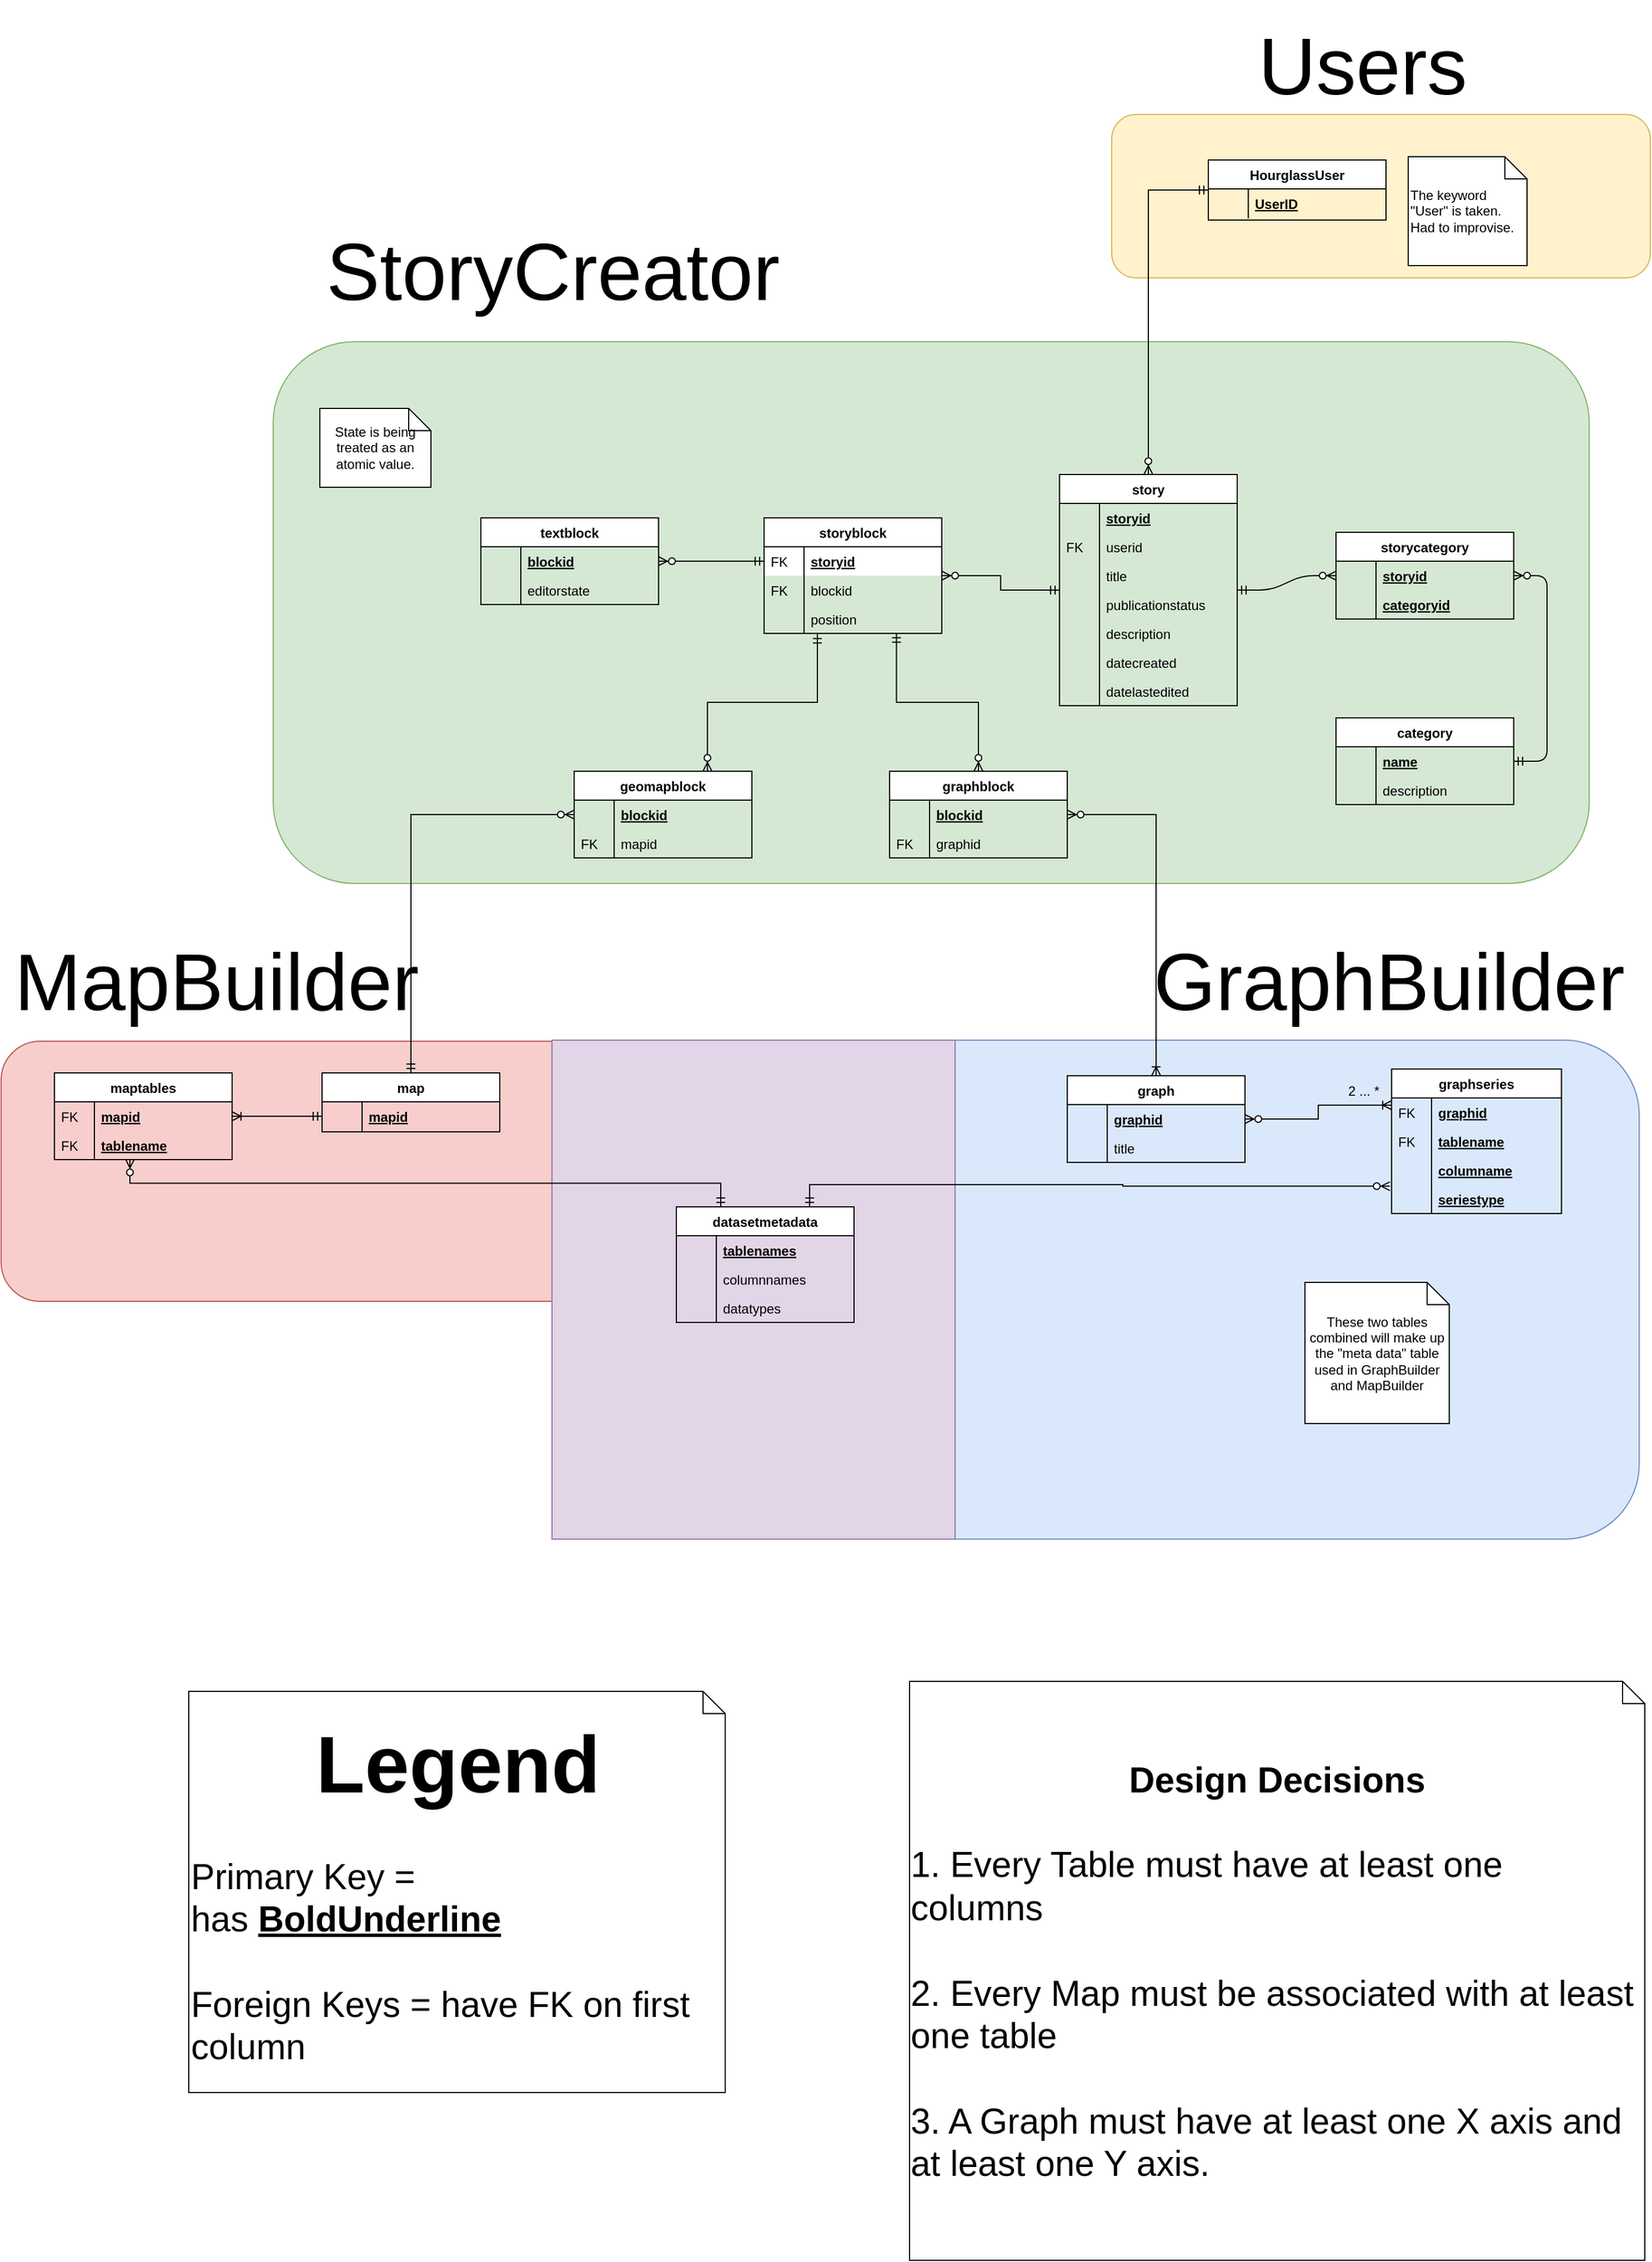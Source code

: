 <mxfile version="12.7.1" type="device"><diagram id="C5RBs43oDa-KdzZeNtuy" name="Page-1"><mxGraphModel dx="1426" dy="865" grid="0" gridSize="10" guides="1" tooltips="1" connect="1" arrows="1" fold="1" page="0" pageScale="1" pageWidth="827" pageHeight="1169" math="0" shadow="0"><root><mxCell id="WIyWlLk6GJQsqaUBKTNV-0"/><mxCell id="WIyWlLk6GJQsqaUBKTNV-1" parent="WIyWlLk6GJQsqaUBKTNV-0"/><mxCell id="6-npr-V6LIqup3_mcJoi-22" value="" style="rounded=1;whiteSpace=wrap;html=1;strokeColor=#6c8ebf;strokeWidth=1;fillColor=#dae8fc;" parent="WIyWlLk6GJQsqaUBKTNV-1" vertex="1"><mxGeometry x="193" y="627" width="979" height="449" as="geometry"/></mxCell><mxCell id="6-npr-V6LIqup3_mcJoi-73" value="" style="rounded=1;whiteSpace=wrap;html=1;strokeColor=#b85450;strokeWidth=1;fillColor=#f8cecc;" parent="WIyWlLk6GJQsqaUBKTNV-1" vertex="1"><mxGeometry x="-303" y="628" width="858" height="234" as="geometry"/></mxCell><mxCell id="6-npr-V6LIqup3_mcJoi-94" value="" style="rounded=0;whiteSpace=wrap;html=1;strokeColor=#9673a6;strokeWidth=1;fillColor=#e1d5e7;" parent="WIyWlLk6GJQsqaUBKTNV-1" vertex="1"><mxGeometry x="193" y="627" width="363" height="449" as="geometry"/></mxCell><mxCell id="6-npr-V6LIqup3_mcJoi-23" value="" style="rounded=1;whiteSpace=wrap;html=1;strokeColor=#d6b656;strokeWidth=1;fillColor=#fff2cc;" parent="WIyWlLk6GJQsqaUBKTNV-1" vertex="1"><mxGeometry x="697" y="-206" width="485" height="147" as="geometry"/></mxCell><mxCell id="6-npr-V6LIqup3_mcJoi-21" value="" style="rounded=1;whiteSpace=wrap;html=1;strokeColor=#82b366;strokeWidth=1;fillColor=#d5e8d4;" parent="WIyWlLk6GJQsqaUBKTNV-1" vertex="1"><mxGeometry x="-58" y="-1.5" width="1185" height="487.5" as="geometry"/></mxCell><mxCell id="zkfFHV4jXpPFQw0GAbJ--51" value="textblock" style="swimlane;fontStyle=1;childLayout=stackLayout;horizontal=1;startSize=26;horizontalStack=0;resizeParent=1;resizeLast=0;collapsible=1;marginBottom=0;rounded=0;shadow=0;strokeWidth=1;" parent="WIyWlLk6GJQsqaUBKTNV-1" vertex="1"><mxGeometry x="129" y="157" width="160" height="78" as="geometry"><mxRectangle x="109" y="99" width="160" height="26" as="alternateBounds"/></mxGeometry></mxCell><mxCell id="zkfFHV4jXpPFQw0GAbJ--52" value="blockid" style="shape=partialRectangle;top=0;left=0;right=0;bottom=1;align=left;verticalAlign=top;fillColor=none;spacingLeft=40;spacingRight=4;overflow=hidden;rotatable=0;points=[[0,0.5],[1,0.5]];portConstraint=eastwest;dropTarget=0;rounded=0;shadow=0;strokeWidth=1;fontStyle=5;strokeColor=none;" parent="zkfFHV4jXpPFQw0GAbJ--51" vertex="1"><mxGeometry y="26" width="160" height="26" as="geometry"/></mxCell><mxCell id="zkfFHV4jXpPFQw0GAbJ--53" value="" style="shape=partialRectangle;top=0;left=0;bottom=0;fillColor=none;align=left;verticalAlign=top;spacingLeft=4;spacingRight=4;overflow=hidden;rotatable=0;points=[];portConstraint=eastwest;part=1;" parent="zkfFHV4jXpPFQw0GAbJ--52" vertex="1" connectable="0"><mxGeometry width="36" height="26" as="geometry"/></mxCell><mxCell id="ND6Dqz3MMvGElZ4HcpAV-4" value="editorstate" style="shape=partialRectangle;top=0;left=0;right=0;bottom=1;align=left;verticalAlign=top;fillColor=none;spacingLeft=40;spacingRight=4;overflow=hidden;rotatable=0;points=[[0,0.5],[1,0.5]];portConstraint=eastwest;dropTarget=0;rounded=0;shadow=0;strokeWidth=1;fontStyle=0;strokeColor=#000000;labelBackgroundColor=none;labelBorderColor=none;" parent="zkfFHV4jXpPFQw0GAbJ--51" vertex="1"><mxGeometry y="52" width="160" height="26" as="geometry"/></mxCell><mxCell id="ND6Dqz3MMvGElZ4HcpAV-5" value="" style="shape=partialRectangle;top=0;left=0;bottom=0;fillColor=none;align=left;verticalAlign=top;spacingLeft=4;spacingRight=4;overflow=hidden;rotatable=0;points=[];portConstraint=eastwest;part=1;" parent="ND6Dqz3MMvGElZ4HcpAV-4" connectable="0" vertex="1"><mxGeometry width="36" height="26" as="geometry"/></mxCell><mxCell id="6-npr-V6LIqup3_mcJoi-5" style="edgeStyle=orthogonalEdgeStyle;rounded=0;orthogonalLoop=1;jettySize=auto;html=1;exitX=0.5;exitY=0;exitDx=0;exitDy=0;entryX=0;entryY=0.5;entryDx=0;entryDy=0;endArrow=ERmandOne;endFill=0;startArrow=ERzeroToMany;startFill=1;" parent="WIyWlLk6GJQsqaUBKTNV-1" source="zkfFHV4jXpPFQw0GAbJ--56" target="6-npr-V6LIqup3_mcJoi-0" edge="1"><mxGeometry relative="1" as="geometry"/></mxCell><mxCell id="zkfFHV4jXpPFQw0GAbJ--56" value="story" style="swimlane;fontStyle=1;childLayout=stackLayout;horizontal=1;startSize=26;horizontalStack=0;resizeParent=1;resizeLast=0;collapsible=1;marginBottom=0;rounded=0;shadow=0;strokeWidth=1;" parent="WIyWlLk6GJQsqaUBKTNV-1" vertex="1"><mxGeometry x="650" y="118" width="160" height="208" as="geometry"><mxRectangle x="260" y="80" width="160" height="26" as="alternateBounds"/></mxGeometry></mxCell><mxCell id="zkfFHV4jXpPFQw0GAbJ--57" value="storyid" style="shape=partialRectangle;top=0;left=0;right=0;bottom=1;align=left;verticalAlign=top;fillColor=none;spacingLeft=40;spacingRight=4;overflow=hidden;rotatable=0;points=[[0,0.5],[1,0.5]];portConstraint=eastwest;dropTarget=0;rounded=0;shadow=0;strokeWidth=1;fontStyle=5;strokeColor=none;" parent="zkfFHV4jXpPFQw0GAbJ--56" vertex="1"><mxGeometry y="26" width="160" height="26" as="geometry"/></mxCell><mxCell id="zkfFHV4jXpPFQw0GAbJ--58" value="" style="shape=partialRectangle;top=0;left=0;bottom=0;fillColor=none;align=left;verticalAlign=top;spacingLeft=4;spacingRight=4;overflow=hidden;rotatable=0;points=[];portConstraint=eastwest;part=1;" parent="zkfFHV4jXpPFQw0GAbJ--57" vertex="1" connectable="0"><mxGeometry width="36" height="26" as="geometry"/></mxCell><mxCell id="zkfFHV4jXpPFQw0GAbJ--59" value="userid" style="shape=partialRectangle;top=0;left=0;right=0;bottom=0;align=left;verticalAlign=top;fillColor=none;spacingLeft=40;spacingRight=4;overflow=hidden;rotatable=0;points=[[0,0.5],[1,0.5]];portConstraint=eastwest;dropTarget=0;rounded=0;shadow=0;strokeWidth=1;" parent="zkfFHV4jXpPFQw0GAbJ--56" vertex="1"><mxGeometry y="52" width="160" height="26" as="geometry"/></mxCell><mxCell id="zkfFHV4jXpPFQw0GAbJ--60" value="FK" style="shape=partialRectangle;top=0;left=0;bottom=0;fillColor=none;align=left;verticalAlign=top;spacingLeft=4;spacingRight=4;overflow=hidden;rotatable=0;points=[];portConstraint=eastwest;part=1;" parent="zkfFHV4jXpPFQw0GAbJ--59" vertex="1" connectable="0"><mxGeometry width="36" height="26" as="geometry"/></mxCell><mxCell id="53gg2Uefx27nLgP3mjEp-35" value="title" style="shape=partialRectangle;top=0;left=0;right=0;bottom=0;align=left;verticalAlign=top;fillColor=none;spacingLeft=40;spacingRight=4;overflow=hidden;rotatable=0;points=[[0,0.5],[1,0.5]];portConstraint=eastwest;dropTarget=0;rounded=0;shadow=0;strokeWidth=1;" parent="zkfFHV4jXpPFQw0GAbJ--56" vertex="1"><mxGeometry y="78" width="160" height="26" as="geometry"/></mxCell><mxCell id="53gg2Uefx27nLgP3mjEp-36" value="" style="shape=partialRectangle;top=0;left=0;bottom=0;fillColor=none;align=left;verticalAlign=top;spacingLeft=4;spacingRight=4;overflow=hidden;rotatable=0;points=[];portConstraint=eastwest;part=1;" parent="53gg2Uefx27nLgP3mjEp-35" vertex="1" connectable="0"><mxGeometry width="36" height="26" as="geometry"/></mxCell><mxCell id="YxFqnxOPz8pmrK4NMGYt-0" value="publicationstatus" style="shape=partialRectangle;top=0;left=0;right=0;bottom=0;align=left;verticalAlign=top;fillColor=none;spacingLeft=40;spacingRight=4;overflow=hidden;rotatable=0;points=[[0,0.5],[1,0.5]];portConstraint=eastwest;dropTarget=0;rounded=0;shadow=0;strokeWidth=1;" parent="zkfFHV4jXpPFQw0GAbJ--56" vertex="1"><mxGeometry y="104" width="160" height="26" as="geometry"/></mxCell><mxCell id="YxFqnxOPz8pmrK4NMGYt-1" value="" style="shape=partialRectangle;top=0;left=0;bottom=0;fillColor=none;align=left;verticalAlign=top;spacingLeft=4;spacingRight=4;overflow=hidden;rotatable=0;points=[];portConstraint=eastwest;part=1;" parent="YxFqnxOPz8pmrK4NMGYt-0" vertex="1" connectable="0"><mxGeometry width="36" height="26" as="geometry"/></mxCell><mxCell id="53gg2Uefx27nLgP3mjEp-37" value="description" style="shape=partialRectangle;top=0;left=0;right=0;bottom=0;align=left;verticalAlign=top;fillColor=none;spacingLeft=40;spacingRight=4;overflow=hidden;rotatable=0;points=[[0,0.5],[1,0.5]];portConstraint=eastwest;dropTarget=0;rounded=0;shadow=0;strokeWidth=1;" parent="zkfFHV4jXpPFQw0GAbJ--56" vertex="1"><mxGeometry y="130" width="160" height="26" as="geometry"/></mxCell><mxCell id="53gg2Uefx27nLgP3mjEp-38" value="" style="shape=partialRectangle;top=0;left=0;bottom=0;fillColor=none;align=left;verticalAlign=top;spacingLeft=4;spacingRight=4;overflow=hidden;rotatable=0;points=[];portConstraint=eastwest;part=1;" parent="53gg2Uefx27nLgP3mjEp-37" vertex="1" connectable="0"><mxGeometry width="36" height="26" as="geometry"/></mxCell><mxCell id="zkfFHV4jXpPFQw0GAbJ--61" value="datecreated" style="shape=partialRectangle;top=0;left=0;right=0;bottom=0;align=left;verticalAlign=top;fillColor=none;spacingLeft=40;spacingRight=4;overflow=hidden;rotatable=0;points=[[0,0.5],[1,0.5]];portConstraint=eastwest;dropTarget=0;rounded=0;shadow=0;strokeWidth=1;" parent="zkfFHV4jXpPFQw0GAbJ--56" vertex="1"><mxGeometry y="156" width="160" height="26" as="geometry"/></mxCell><mxCell id="zkfFHV4jXpPFQw0GAbJ--62" value="" style="shape=partialRectangle;top=0;left=0;bottom=0;fillColor=none;align=left;verticalAlign=top;spacingLeft=4;spacingRight=4;overflow=hidden;rotatable=0;points=[];portConstraint=eastwest;part=1;" parent="zkfFHV4jXpPFQw0GAbJ--61" vertex="1" connectable="0"><mxGeometry width="36" height="26" as="geometry"/></mxCell><mxCell id="X7NCvrP8mpWXzAAwsgmM-10" value="datelastedited" style="shape=partialRectangle;top=0;left=0;right=0;bottom=0;align=left;verticalAlign=top;fillColor=none;spacingLeft=40;spacingRight=4;overflow=hidden;rotatable=0;points=[[0,0.5],[1,0.5]];portConstraint=eastwest;dropTarget=0;rounded=0;shadow=0;strokeWidth=1;" parent="zkfFHV4jXpPFQw0GAbJ--56" vertex="1"><mxGeometry y="182" width="160" height="26" as="geometry"/></mxCell><mxCell id="X7NCvrP8mpWXzAAwsgmM-11" value="" style="shape=partialRectangle;top=0;left=0;bottom=0;fillColor=none;align=left;verticalAlign=top;spacingLeft=4;spacingRight=4;overflow=hidden;rotatable=0;points=[];portConstraint=eastwest;part=1;" parent="X7NCvrP8mpWXzAAwsgmM-10" vertex="1" connectable="0"><mxGeometry width="36" height="26" as="geometry"/></mxCell><mxCell id="zkfFHV4jXpPFQw0GAbJ--64" value="category" style="swimlane;fontStyle=1;childLayout=stackLayout;horizontal=1;startSize=26;horizontalStack=0;resizeParent=1;resizeLast=0;collapsible=1;marginBottom=0;rounded=0;shadow=0;strokeWidth=1;" parent="WIyWlLk6GJQsqaUBKTNV-1" vertex="1"><mxGeometry x="899" y="337" width="160" height="78" as="geometry"><mxRectangle x="260" y="270" width="160" height="26" as="alternateBounds"/></mxGeometry></mxCell><mxCell id="zkfFHV4jXpPFQw0GAbJ--65" value="name" style="shape=partialRectangle;top=0;left=0;right=0;bottom=1;align=left;verticalAlign=top;fillColor=none;spacingLeft=40;spacingRight=4;overflow=hidden;rotatable=0;points=[[0,0.5],[1,0.5]];portConstraint=eastwest;dropTarget=0;rounded=0;shadow=0;strokeWidth=1;fontStyle=5;strokeColor=none;" parent="zkfFHV4jXpPFQw0GAbJ--64" vertex="1"><mxGeometry y="26" width="160" height="26" as="geometry"/></mxCell><mxCell id="zkfFHV4jXpPFQw0GAbJ--66" value="" style="shape=partialRectangle;top=0;left=0;bottom=0;fillColor=none;align=left;verticalAlign=top;spacingLeft=4;spacingRight=4;overflow=hidden;rotatable=0;points=[];portConstraint=eastwest;part=1;" parent="zkfFHV4jXpPFQw0GAbJ--65" vertex="1" connectable="0"><mxGeometry width="36" height="26" as="geometry"/></mxCell><mxCell id="zkfFHV4jXpPFQw0GAbJ--67" value="description" style="shape=partialRectangle;top=0;left=0;right=0;bottom=0;align=left;verticalAlign=top;fillColor=none;spacingLeft=40;spacingRight=4;overflow=hidden;rotatable=0;points=[[0,0.5],[1,0.5]];portConstraint=eastwest;dropTarget=0;rounded=0;shadow=0;strokeWidth=1;" parent="zkfFHV4jXpPFQw0GAbJ--64" vertex="1"><mxGeometry y="52" width="160" height="26" as="geometry"/></mxCell><mxCell id="zkfFHV4jXpPFQw0GAbJ--68" value="" style="shape=partialRectangle;top=0;left=0;bottom=0;fillColor=none;align=left;verticalAlign=top;spacingLeft=4;spacingRight=4;overflow=hidden;rotatable=0;points=[];portConstraint=eastwest;part=1;" parent="zkfFHV4jXpPFQw0GAbJ--67" vertex="1" connectable="0"><mxGeometry width="36" height="26" as="geometry"/></mxCell><mxCell id="X7NCvrP8mpWXzAAwsgmM-12" value="storycategory" style="swimlane;fontStyle=1;childLayout=stackLayout;horizontal=1;startSize=26;horizontalStack=0;resizeParent=1;resizeLast=0;collapsible=1;marginBottom=0;rounded=0;shadow=0;strokeWidth=1;" parent="WIyWlLk6GJQsqaUBKTNV-1" vertex="1"><mxGeometry x="899" y="170" width="160" height="78" as="geometry"><mxRectangle x="260" y="80" width="160" height="26" as="alternateBounds"/></mxGeometry></mxCell><mxCell id="X7NCvrP8mpWXzAAwsgmM-13" value="storyid" style="shape=partialRectangle;top=0;left=0;right=0;bottom=1;align=left;verticalAlign=top;fillColor=none;spacingLeft=40;spacingRight=4;overflow=hidden;rotatable=0;points=[[0,0.5],[1,0.5]];portConstraint=eastwest;dropTarget=0;rounded=0;shadow=0;strokeWidth=1;fontStyle=5;strokeColor=none;" parent="X7NCvrP8mpWXzAAwsgmM-12" vertex="1"><mxGeometry y="26" width="160" height="26" as="geometry"/></mxCell><mxCell id="X7NCvrP8mpWXzAAwsgmM-14" value="" style="shape=partialRectangle;top=0;left=0;bottom=0;fillColor=none;align=left;verticalAlign=top;spacingLeft=4;spacingRight=4;overflow=hidden;rotatable=0;points=[];portConstraint=eastwest;part=1;" parent="X7NCvrP8mpWXzAAwsgmM-13" vertex="1" connectable="0"><mxGeometry width="36" height="26" as="geometry"/></mxCell><mxCell id="X7NCvrP8mpWXzAAwsgmM-21" value="categoryid" style="shape=partialRectangle;top=0;left=0;right=0;bottom=1;align=left;verticalAlign=top;fillColor=none;spacingLeft=40;spacingRight=4;overflow=hidden;rotatable=0;points=[[0,0.5],[1,0.5]];portConstraint=eastwest;dropTarget=0;rounded=0;shadow=0;strokeWidth=1;fontStyle=5" parent="X7NCvrP8mpWXzAAwsgmM-12" vertex="1"><mxGeometry y="52" width="160" height="26" as="geometry"/></mxCell><mxCell id="X7NCvrP8mpWXzAAwsgmM-22" value="" style="shape=partialRectangle;top=0;left=0;bottom=0;fillColor=none;align=left;verticalAlign=top;spacingLeft=4;spacingRight=4;overflow=hidden;rotatable=0;points=[];portConstraint=eastwest;part=1;" parent="X7NCvrP8mpWXzAAwsgmM-21" vertex="1" connectable="0"><mxGeometry width="36" height="26" as="geometry"/></mxCell><mxCell id="6-npr-V6LIqup3_mcJoi-69" style="edgeStyle=orthogonalEdgeStyle;rounded=0;orthogonalLoop=1;jettySize=auto;html=1;startArrow=ERzeroToMany;startFill=1;endArrow=ERmandOne;endFill=0;entryX=0.745;entryY=0.995;entryDx=0;entryDy=0;entryPerimeter=0;" parent="WIyWlLk6GJQsqaUBKTNV-1" source="X7NCvrP8mpWXzAAwsgmM-27" target="ND6Dqz3MMvGElZ4HcpAV-28" edge="1"><mxGeometry relative="1" as="geometry"/></mxCell><mxCell id="X7NCvrP8mpWXzAAwsgmM-27" value="graphblock" style="swimlane;fontStyle=1;childLayout=stackLayout;horizontal=1;startSize=26;horizontalStack=0;resizeParent=1;resizeLast=0;collapsible=1;marginBottom=0;rounded=0;shadow=0;strokeWidth=1;" parent="WIyWlLk6GJQsqaUBKTNV-1" vertex="1"><mxGeometry x="497" y="385" width="160" height="78" as="geometry"><mxRectangle x="109" y="99" width="160" height="26" as="alternateBounds"/></mxGeometry></mxCell><mxCell id="X7NCvrP8mpWXzAAwsgmM-34" value="blockid" style="shape=partialRectangle;top=0;left=0;right=0;bottom=0;align=left;verticalAlign=top;fillColor=none;spacingLeft=40;spacingRight=4;overflow=hidden;rotatable=0;points=[[0,0.5],[1,0.5]];portConstraint=eastwest;dropTarget=0;rounded=0;shadow=0;strokeWidth=1;fontStyle=5" parent="X7NCvrP8mpWXzAAwsgmM-27" vertex="1"><mxGeometry y="26" width="160" height="26" as="geometry"/></mxCell><mxCell id="X7NCvrP8mpWXzAAwsgmM-35" value="" style="shape=partialRectangle;top=0;left=0;bottom=0;fillColor=none;align=left;verticalAlign=top;spacingLeft=4;spacingRight=4;overflow=hidden;rotatable=0;points=[];portConstraint=eastwest;part=1;" parent="X7NCvrP8mpWXzAAwsgmM-34" vertex="1" connectable="0"><mxGeometry width="36" height="26" as="geometry"/></mxCell><mxCell id="53gg2Uefx27nLgP3mjEp-42" value="graphid" style="shape=partialRectangle;top=0;left=0;right=0;bottom=0;align=left;verticalAlign=top;fillColor=none;spacingLeft=40;spacingRight=4;overflow=hidden;rotatable=0;points=[[0,0.5],[1,0.5]];portConstraint=eastwest;dropTarget=0;rounded=0;shadow=0;strokeWidth=1;fontStyle=0" parent="X7NCvrP8mpWXzAAwsgmM-27" vertex="1"><mxGeometry y="52" width="160" height="26" as="geometry"/></mxCell><mxCell id="53gg2Uefx27nLgP3mjEp-43" value="FK" style="shape=partialRectangle;top=0;left=0;bottom=0;fillColor=none;align=left;verticalAlign=top;spacingLeft=4;spacingRight=4;overflow=hidden;rotatable=0;points=[];portConstraint=eastwest;part=1;" parent="53gg2Uefx27nLgP3mjEp-42" vertex="1" connectable="0"><mxGeometry width="36" height="26" as="geometry"/></mxCell><mxCell id="53gg2Uefx27nLgP3mjEp-1" value="" style="edgeStyle=entityRelationEdgeStyle;fontSize=12;html=1;endArrow=ERmandOne;startArrow=ERzeroToMany;startFill=1;endFill=0;entryX=0;entryY=0.5;entryDx=0;entryDy=0;" parent="WIyWlLk6GJQsqaUBKTNV-1" source="zkfFHV4jXpPFQw0GAbJ--51" target="ND6Dqz3MMvGElZ4HcpAV-9" edge="1"><mxGeometry width="100" height="100" relative="1" as="geometry"><mxPoint x="336" y="134" as="sourcePoint"/><mxPoint x="436" y="34" as="targetPoint"/></mxGeometry></mxCell><mxCell id="53gg2Uefx27nLgP3mjEp-3" value="" style="edgeStyle=entityRelationEdgeStyle;fontSize=12;html=1;endArrow=ERzeroToMany;startArrow=ERmandOne;" parent="WIyWlLk6GJQsqaUBKTNV-1" source="zkfFHV4jXpPFQw0GAbJ--56" target="X7NCvrP8mpWXzAAwsgmM-12" edge="1"><mxGeometry width="100" height="100" relative="1" as="geometry"><mxPoint x="806" y="139" as="sourcePoint"/><mxPoint x="868" y="185" as="targetPoint"/></mxGeometry></mxCell><mxCell id="53gg2Uefx27nLgP3mjEp-4" value="" style="edgeStyle=entityRelationEdgeStyle;fontSize=12;html=1;endArrow=ERzeroToMany;startArrow=ERmandOne;" parent="WIyWlLk6GJQsqaUBKTNV-1" source="zkfFHV4jXpPFQw0GAbJ--64" target="X7NCvrP8mpWXzAAwsgmM-12" edge="1"><mxGeometry width="100" height="100" relative="1" as="geometry"><mxPoint x="731" y="333" as="sourcePoint"/><mxPoint x="831" y="233" as="targetPoint"/></mxGeometry></mxCell><mxCell id="ND6Dqz3MMvGElZ4HcpAV-6" value="storyblock" style="swimlane;fontStyle=1;childLayout=stackLayout;horizontal=1;startSize=26;horizontalStack=0;resizeParent=1;resizeLast=0;collapsible=1;marginBottom=0;rounded=0;shadow=0;strokeWidth=1;strokeColor=#000000;" parent="WIyWlLk6GJQsqaUBKTNV-1" vertex="1"><mxGeometry x="384" y="157" width="160" height="104" as="geometry"><mxRectangle x="109" y="99" width="160" height="26" as="alternateBounds"/></mxGeometry></mxCell><mxCell id="ND6Dqz3MMvGElZ4HcpAV-9" value="storyid" style="shape=partialRectangle;top=1;left=1;right=1;bottom=0;align=left;verticalAlign=top;spacingLeft=40;spacingRight=4;overflow=hidden;rotatable=0;points=[[0,0.5],[1,0.5]];portConstraint=eastwest;dropTarget=0;rounded=0;shadow=0;strokeWidth=1;fontStyle=5;perimeterSpacing=0;strokeColor=#000000;" parent="ND6Dqz3MMvGElZ4HcpAV-6" vertex="1"><mxGeometry y="26" width="160" height="26" as="geometry"/></mxCell><mxCell id="ND6Dqz3MMvGElZ4HcpAV-10" value="FK" style="shape=partialRectangle;top=0;left=0;bottom=0;fillColor=none;align=left;verticalAlign=top;spacingLeft=4;spacingRight=4;overflow=hidden;rotatable=0;points=[];portConstraint=eastwest;part=1;" parent="ND6Dqz3MMvGElZ4HcpAV-9" connectable="0" vertex="1"><mxGeometry width="36" height="26" as="geometry"/></mxCell><mxCell id="ND6Dqz3MMvGElZ4HcpAV-11" value="blockid" style="shape=partialRectangle;top=0;left=0;right=0;bottom=0;align=left;verticalAlign=top;fillColor=none;spacingLeft=40;spacingRight=4;overflow=hidden;rotatable=0;points=[[0,0.5],[1,0.5]];portConstraint=eastwest;dropTarget=0;rounded=0;shadow=0;strokeWidth=1;strokeColor=none;fontStyle=0" parent="ND6Dqz3MMvGElZ4HcpAV-6" vertex="1"><mxGeometry y="52" width="160" height="26" as="geometry"/></mxCell><mxCell id="ND6Dqz3MMvGElZ4HcpAV-12" value="FK" style="shape=partialRectangle;top=0;left=0;bottom=0;fillColor=none;align=left;verticalAlign=top;spacingLeft=4;spacingRight=4;overflow=hidden;rotatable=0;points=[];portConstraint=eastwest;part=1;" parent="ND6Dqz3MMvGElZ4HcpAV-11" connectable="0" vertex="1"><mxGeometry width="36" height="26" as="geometry"/></mxCell><mxCell id="ND6Dqz3MMvGElZ4HcpAV-28" value="position" style="shape=partialRectangle;top=0;left=0;right=0;bottom=0;align=left;verticalAlign=top;fillColor=none;spacingLeft=40;spacingRight=4;overflow=hidden;rotatable=0;points=[[0,0.5],[1,0.5]];portConstraint=eastwest;dropTarget=0;rounded=0;shadow=0;strokeWidth=1;strokeColor=none;fontStyle=0" parent="ND6Dqz3MMvGElZ4HcpAV-6" vertex="1"><mxGeometry y="78" width="160" height="26" as="geometry"/></mxCell><mxCell id="ND6Dqz3MMvGElZ4HcpAV-29" value="" style="shape=partialRectangle;top=0;left=0;bottom=0;fillColor=none;align=left;verticalAlign=top;spacingLeft=4;spacingRight=4;overflow=hidden;rotatable=0;points=[];portConstraint=eastwest;part=1;" parent="ND6Dqz3MMvGElZ4HcpAV-28" connectable="0" vertex="1"><mxGeometry width="36" height="26" as="geometry"/></mxCell><mxCell id="ND6Dqz3MMvGElZ4HcpAV-27" style="edgeStyle=orthogonalEdgeStyle;rounded=0;orthogonalLoop=1;jettySize=auto;html=1;endArrow=ERmandOne;endFill=0;startArrow=ERzeroToMany;startFill=1;" parent="WIyWlLk6GJQsqaUBKTNV-1" source="ND6Dqz3MMvGElZ4HcpAV-6" target="zkfFHV4jXpPFQw0GAbJ--56" edge="1"><mxGeometry relative="1" as="geometry"><mxPoint x="579" y="227" as="sourcePoint"/></mxGeometry></mxCell><mxCell id="ND6Dqz3MMvGElZ4HcpAV-32" value="graphseries" style="swimlane;fontStyle=1;childLayout=stackLayout;horizontal=1;startSize=26;horizontalStack=0;resizeParent=1;resizeLast=0;collapsible=1;marginBottom=0;rounded=0;shadow=0;strokeWidth=1;" parent="WIyWlLk6GJQsqaUBKTNV-1" vertex="1"><mxGeometry x="949" y="653" width="153" height="130" as="geometry"><mxRectangle x="109" y="99" width="160" height="26" as="alternateBounds"/></mxGeometry></mxCell><mxCell id="ND6Dqz3MMvGElZ4HcpAV-33" value="graphid" style="shape=partialRectangle;top=0;left=0;right=0;bottom=1;align=left;verticalAlign=top;fillColor=none;spacingLeft=40;spacingRight=4;overflow=hidden;rotatable=0;points=[[0,0.5],[1,0.5]];portConstraint=eastwest;dropTarget=0;rounded=0;shadow=0;strokeWidth=1;fontStyle=5;strokeColor=none;" parent="ND6Dqz3MMvGElZ4HcpAV-32" vertex="1"><mxGeometry y="26" width="153" height="26" as="geometry"/></mxCell><mxCell id="ND6Dqz3MMvGElZ4HcpAV-34" value="FK" style="shape=partialRectangle;top=0;left=0;bottom=0;fillColor=none;align=left;verticalAlign=top;spacingLeft=4;spacingRight=4;overflow=hidden;rotatable=0;points=[];portConstraint=eastwest;part=1;" parent="ND6Dqz3MMvGElZ4HcpAV-33" connectable="0" vertex="1"><mxGeometry width="36" height="26" as="geometry"/></mxCell><mxCell id="ND6Dqz3MMvGElZ4HcpAV-35" value="tablename" style="shape=partialRectangle;top=0;left=0;right=0;bottom=0;align=left;verticalAlign=top;fillColor=none;spacingLeft=40;spacingRight=4;overflow=hidden;rotatable=0;points=[[0,0.5],[1,0.5]];portConstraint=eastwest;dropTarget=0;rounded=0;shadow=0;strokeWidth=1;fontStyle=5;strokeColor=none;" parent="ND6Dqz3MMvGElZ4HcpAV-32" vertex="1"><mxGeometry y="52" width="153" height="26" as="geometry"/></mxCell><mxCell id="ND6Dqz3MMvGElZ4HcpAV-36" value="FK" style="shape=partialRectangle;top=0;left=0;bottom=0;fillColor=none;align=left;verticalAlign=top;spacingLeft=4;spacingRight=4;overflow=hidden;rotatable=0;points=[];portConstraint=eastwest;part=1;" parent="ND6Dqz3MMvGElZ4HcpAV-35" connectable="0" vertex="1"><mxGeometry width="36" height="26" as="geometry"/></mxCell><mxCell id="ND6Dqz3MMvGElZ4HcpAV-37" value="columname" style="shape=partialRectangle;top=0;left=0;right=0;bottom=0;align=left;verticalAlign=top;fillColor=none;spacingLeft=40;spacingRight=4;overflow=hidden;rotatable=0;points=[[0,0.5],[1,0.5]];portConstraint=eastwest;dropTarget=0;rounded=0;shadow=0;strokeWidth=1;fontStyle=5" parent="ND6Dqz3MMvGElZ4HcpAV-32" vertex="1"><mxGeometry y="78" width="153" height="26" as="geometry"/></mxCell><mxCell id="ND6Dqz3MMvGElZ4HcpAV-38" value="" style="shape=partialRectangle;top=0;left=0;bottom=0;fillColor=none;align=left;verticalAlign=top;spacingLeft=4;spacingRight=4;overflow=hidden;rotatable=0;points=[];portConstraint=eastwest;part=1;" parent="ND6Dqz3MMvGElZ4HcpAV-37" connectable="0" vertex="1"><mxGeometry width="36" height="26" as="geometry"/></mxCell><mxCell id="ND6Dqz3MMvGElZ4HcpAV-39" value="seriestype" style="shape=partialRectangle;top=0;left=0;right=0;bottom=0;align=left;verticalAlign=top;fillColor=none;spacingLeft=40;spacingRight=4;overflow=hidden;rotatable=0;points=[[0,0.5],[1,0.5]];portConstraint=eastwest;dropTarget=0;rounded=0;shadow=0;strokeWidth=1;fontStyle=5" parent="ND6Dqz3MMvGElZ4HcpAV-32" vertex="1"><mxGeometry y="104" width="153" height="26" as="geometry"/></mxCell><mxCell id="ND6Dqz3MMvGElZ4HcpAV-40" value="" style="shape=partialRectangle;top=0;left=0;bottom=0;fillColor=none;align=left;verticalAlign=top;spacingLeft=4;spacingRight=4;overflow=hidden;rotatable=0;points=[];portConstraint=eastwest;part=1;" parent="ND6Dqz3MMvGElZ4HcpAV-39" connectable="0" vertex="1"><mxGeometry width="36" height="26" as="geometry"/></mxCell><mxCell id="ND6Dqz3MMvGElZ4HcpAV-41" style="edgeStyle=orthogonalEdgeStyle;rounded=0;orthogonalLoop=1;jettySize=auto;html=1;entryX=0;entryY=0.25;entryDx=0;entryDy=0;startArrow=ERzeroToMany;startFill=1;endArrow=ERoneToMany;endFill=0;" parent="WIyWlLk6GJQsqaUBKTNV-1" source="53gg2Uefx27nLgP3mjEp-39" target="ND6Dqz3MMvGElZ4HcpAV-32" edge="1"><mxGeometry relative="1" as="geometry"/></mxCell><mxCell id="ND6Dqz3MMvGElZ4HcpAV-42" value="&lt;div style=&quot;text-align: center&quot;&gt;&lt;font size=&quot;1&quot;&gt;&lt;b style=&quot;font-size: 72px&quot;&gt;Legend&lt;/b&gt;&lt;/font&gt;&lt;/div&gt;&lt;div style=&quot;text-align: center ; font-size: 32px&quot;&gt;&lt;font style=&quot;font-size: 32px&quot;&gt;&lt;br&gt;&lt;/font&gt;&lt;/div&gt;&lt;font style=&quot;font-size: 32px&quot;&gt;Primary Key = has&amp;nbsp;&lt;u style=&quot;font-weight: bold&quot;&gt;BoldUnderline&lt;br&gt;&lt;/u&gt;&lt;br&gt;Foreign Keys = have FK on first column&lt;/font&gt;" style="shape=note;size=20;whiteSpace=wrap;html=1;align=left;" parent="WIyWlLk6GJQsqaUBKTNV-1" vertex="1"><mxGeometry x="-134" y="1213" width="483" height="361" as="geometry"/></mxCell><mxCell id="6-npr-V6LIqup3_mcJoi-72" style="edgeStyle=orthogonalEdgeStyle;rounded=0;orthogonalLoop=1;jettySize=auto;html=1;exitX=0.5;exitY=0;exitDx=0;exitDy=0;entryX=1;entryY=0.5;entryDx=0;entryDy=0;startArrow=ERoneToMany;startFill=0;endArrow=ERzeroToMany;endFill=1;" parent="WIyWlLk6GJQsqaUBKTNV-1" source="53gg2Uefx27nLgP3mjEp-39" target="X7NCvrP8mpWXzAAwsgmM-34" edge="1"><mxGeometry relative="1" as="geometry"><Array as="points"><mxPoint x="737" y="424"/></Array></mxGeometry></mxCell><mxCell id="53gg2Uefx27nLgP3mjEp-39" value="graph" style="swimlane;fontStyle=1;childLayout=stackLayout;horizontal=1;startSize=26;horizontalStack=0;resizeParent=1;resizeLast=0;collapsible=1;marginBottom=0;rounded=0;shadow=0;strokeWidth=1;" parent="WIyWlLk6GJQsqaUBKTNV-1" vertex="1"><mxGeometry x="657" y="659" width="160" height="78" as="geometry"><mxRectangle x="109" y="99" width="160" height="26" as="alternateBounds"/></mxGeometry></mxCell><mxCell id="53gg2Uefx27nLgP3mjEp-40" value="graphid" style="shape=partialRectangle;top=0;left=0;right=0;bottom=0;align=left;verticalAlign=top;fillColor=none;spacingLeft=40;spacingRight=4;overflow=hidden;rotatable=0;points=[[0,0.5],[1,0.5]];portConstraint=eastwest;dropTarget=0;rounded=0;shadow=0;strokeWidth=1;fontStyle=5" parent="53gg2Uefx27nLgP3mjEp-39" vertex="1"><mxGeometry y="26" width="160" height="26" as="geometry"/></mxCell><mxCell id="53gg2Uefx27nLgP3mjEp-41" value="" style="shape=partialRectangle;top=0;left=0;bottom=0;fillColor=none;align=left;verticalAlign=top;spacingLeft=4;spacingRight=4;overflow=hidden;rotatable=0;points=[];portConstraint=eastwest;part=1;" parent="53gg2Uefx27nLgP3mjEp-40" vertex="1" connectable="0"><mxGeometry width="36" height="26" as="geometry"/></mxCell><mxCell id="no2Ic0vzuRzjJ9vP-bFj-4" value="title" style="shape=partialRectangle;top=0;left=0;right=0;bottom=0;align=left;verticalAlign=top;fillColor=none;spacingLeft=40;spacingRight=4;overflow=hidden;rotatable=0;points=[[0,0.5],[1,0.5]];portConstraint=eastwest;dropTarget=0;rounded=0;shadow=0;strokeWidth=1;fontStyle=0" parent="53gg2Uefx27nLgP3mjEp-39" vertex="1"><mxGeometry y="52" width="160" height="26" as="geometry"/></mxCell><mxCell id="no2Ic0vzuRzjJ9vP-bFj-5" value="" style="shape=partialRectangle;top=0;left=0;bottom=0;fillColor=none;align=left;verticalAlign=top;spacingLeft=4;spacingRight=4;overflow=hidden;rotatable=0;points=[];portConstraint=eastwest;part=1;" parent="no2Ic0vzuRzjJ9vP-bFj-4" vertex="1" connectable="0"><mxGeometry width="36" height="26" as="geometry"/></mxCell><mxCell id="6-npr-V6LIqup3_mcJoi-0" value="HourglassUser" style="swimlane;fontStyle=1;childLayout=stackLayout;horizontal=1;startSize=26;horizontalStack=0;resizeParent=1;resizeLast=0;collapsible=1;marginBottom=0;rounded=0;shadow=0;strokeWidth=1;" parent="WIyWlLk6GJQsqaUBKTNV-1" vertex="1"><mxGeometry x="784" y="-165" width="160" height="54" as="geometry"><mxRectangle x="260" y="80" width="160" height="26" as="alternateBounds"/></mxGeometry></mxCell><mxCell id="6-npr-V6LIqup3_mcJoi-1" value="UserID" style="shape=partialRectangle;top=0;left=0;right=0;bottom=1;align=left;verticalAlign=top;fillColor=none;spacingLeft=40;spacingRight=4;overflow=hidden;rotatable=0;points=[[0,0.5],[1,0.5]];portConstraint=eastwest;dropTarget=0;rounded=0;shadow=0;strokeWidth=1;fontStyle=5;strokeColor=none;" parent="6-npr-V6LIqup3_mcJoi-0" vertex="1"><mxGeometry y="26" width="160" height="26" as="geometry"/></mxCell><mxCell id="6-npr-V6LIqup3_mcJoi-2" value="" style="shape=partialRectangle;top=0;left=0;bottom=0;fillColor=none;align=left;verticalAlign=top;spacingLeft=4;spacingRight=4;overflow=hidden;rotatable=0;points=[];portConstraint=eastwest;part=1;" parent="6-npr-V6LIqup3_mcJoi-1" vertex="1" connectable="0"><mxGeometry width="36" height="26" as="geometry"/></mxCell><mxCell id="6-npr-V6LIqup3_mcJoi-6" value="datasetmetadata" style="swimlane;fontStyle=1;childLayout=stackLayout;horizontal=1;startSize=26;horizontalStack=0;resizeParent=1;resizeLast=0;collapsible=1;marginBottom=0;rounded=0;shadow=0;strokeWidth=1;" parent="WIyWlLk6GJQsqaUBKTNV-1" vertex="1"><mxGeometry x="305" y="777" width="160" height="104" as="geometry"><mxRectangle x="109" y="99" width="160" height="26" as="alternateBounds"/></mxGeometry></mxCell><mxCell id="6-npr-V6LIqup3_mcJoi-7" value="tablenames" style="shape=partialRectangle;top=0;left=0;right=0;bottom=0;align=left;verticalAlign=top;fillColor=none;spacingLeft=40;spacingRight=4;overflow=hidden;rotatable=0;points=[[0,0.5],[1,0.5]];portConstraint=eastwest;dropTarget=0;rounded=0;shadow=0;strokeWidth=1;fontStyle=5" parent="6-npr-V6LIqup3_mcJoi-6" vertex="1"><mxGeometry y="26" width="160" height="26" as="geometry"/></mxCell><mxCell id="6-npr-V6LIqup3_mcJoi-8" value="" style="shape=partialRectangle;top=0;left=0;bottom=0;fillColor=none;align=left;verticalAlign=top;spacingLeft=4;spacingRight=4;overflow=hidden;rotatable=0;points=[];portConstraint=eastwest;part=1;" parent="6-npr-V6LIqup3_mcJoi-7" vertex="1" connectable="0"><mxGeometry width="36" height="26" as="geometry"/></mxCell><mxCell id="no2Ic0vzuRzjJ9vP-bFj-0" value="columnnames" style="shape=partialRectangle;top=0;left=0;right=0;bottom=0;align=left;verticalAlign=top;fillColor=none;spacingLeft=40;spacingRight=4;overflow=hidden;rotatable=0;points=[[0,0.5],[1,0.5]];portConstraint=eastwest;dropTarget=0;rounded=0;shadow=0;strokeWidth=1;fontStyle=0" parent="6-npr-V6LIqup3_mcJoi-6" vertex="1"><mxGeometry y="52" width="160" height="26" as="geometry"/></mxCell><mxCell id="no2Ic0vzuRzjJ9vP-bFj-1" value="" style="shape=partialRectangle;top=0;left=0;bottom=0;fillColor=none;align=left;verticalAlign=top;spacingLeft=4;spacingRight=4;overflow=hidden;rotatable=0;points=[];portConstraint=eastwest;part=1;" parent="no2Ic0vzuRzjJ9vP-bFj-0" vertex="1" connectable="0"><mxGeometry width="36" height="26" as="geometry"/></mxCell><mxCell id="no2Ic0vzuRzjJ9vP-bFj-2" value="datatypes" style="shape=partialRectangle;top=0;left=0;right=0;bottom=0;align=left;verticalAlign=top;fillColor=none;spacingLeft=40;spacingRight=4;overflow=hidden;rotatable=0;points=[[0,0.5],[1,0.5]];portConstraint=eastwest;dropTarget=0;rounded=0;shadow=0;strokeWidth=1;fontStyle=0" parent="6-npr-V6LIqup3_mcJoi-6" vertex="1"><mxGeometry y="78" width="160" height="26" as="geometry"/></mxCell><mxCell id="no2Ic0vzuRzjJ9vP-bFj-3" value="" style="shape=partialRectangle;top=0;left=0;bottom=0;fillColor=none;align=left;verticalAlign=top;spacingLeft=4;spacingRight=4;overflow=hidden;rotatable=0;points=[];portConstraint=eastwest;part=1;" parent="no2Ic0vzuRzjJ9vP-bFj-2" vertex="1" connectable="0"><mxGeometry width="36" height="26" as="geometry"/></mxCell><mxCell id="6-npr-V6LIqup3_mcJoi-16" style="edgeStyle=orthogonalEdgeStyle;rounded=0;orthogonalLoop=1;jettySize=auto;html=1;exitX=-0.009;exitY=0.054;exitDx=0;exitDy=0;entryX=0.75;entryY=0;entryDx=0;entryDy=0;startArrow=ERzeroToMany;startFill=1;endArrow=ERmandOne;endFill=0;exitPerimeter=0;" parent="WIyWlLk6GJQsqaUBKTNV-1" source="ND6Dqz3MMvGElZ4HcpAV-39" target="6-npr-V6LIqup3_mcJoi-6" edge="1"><mxGeometry relative="1" as="geometry"/></mxCell><mxCell id="6-npr-V6LIqup3_mcJoi-18" value="The keyword &quot;User&quot; is taken. Had to improvise." style="shape=note;size=20;whiteSpace=wrap;html=1;align=left;" parent="WIyWlLk6GJQsqaUBKTNV-1" vertex="1"><mxGeometry x="964" y="-168" width="107" height="98" as="geometry"/></mxCell><mxCell id="6-npr-V6LIqup3_mcJoi-19" value="These two tables combined will make up the &quot;meta data&quot; table used in GraphBuilder and MapBuilder" style="shape=note;size=20;whiteSpace=wrap;html=1;" parent="WIyWlLk6GJQsqaUBKTNV-1" vertex="1"><mxGeometry x="871" y="845" width="130" height="127" as="geometry"/></mxCell><mxCell id="6-npr-V6LIqup3_mcJoi-20" value="State is being treated as an atomic value." style="shape=note;size=20;whiteSpace=wrap;html=1;" parent="WIyWlLk6GJQsqaUBKTNV-1" vertex="1"><mxGeometry x="-16" y="58.5" width="100" height="71" as="geometry"/></mxCell><mxCell id="6-npr-V6LIqup3_mcJoi-25" value="&lt;font style=&quot;font-size: 72px&quot;&gt;StoryCreator&lt;br&gt;&lt;/font&gt;" style="text;html=1;strokeColor=none;fillColor=none;align=center;verticalAlign=middle;whiteSpace=wrap;rounded=0;" parent="WIyWlLk6GJQsqaUBKTNV-1" vertex="1"><mxGeometry x="-17" y="-124" width="422" height="119" as="geometry"/></mxCell><mxCell id="6-npr-V6LIqup3_mcJoi-31" value="&lt;font style=&quot;font-size: 72px&quot;&gt;Users&lt;br&gt;&lt;/font&gt;" style="text;html=1;strokeColor=none;fillColor=none;align=center;verticalAlign=middle;whiteSpace=wrap;rounded=0;" parent="WIyWlLk6GJQsqaUBKTNV-1" vertex="1"><mxGeometry x="712" y="-309" width="422" height="119" as="geometry"/></mxCell><mxCell id="6-npr-V6LIqup3_mcJoi-92" style="edgeStyle=orthogonalEdgeStyle;rounded=0;orthogonalLoop=1;jettySize=auto;html=1;exitX=0.75;exitY=0;exitDx=0;exitDy=0;entryX=0.3;entryY=1.026;entryDx=0;entryDy=0;entryPerimeter=0;startArrow=ERzeroToMany;startFill=1;endArrow=ERmandOne;endFill=0;" parent="WIyWlLk6GJQsqaUBKTNV-1" source="6-npr-V6LIqup3_mcJoi-33" target="ND6Dqz3MMvGElZ4HcpAV-28" edge="1"><mxGeometry relative="1" as="geometry"/></mxCell><mxCell id="6-npr-V6LIqup3_mcJoi-33" value="geomapblock" style="swimlane;fontStyle=1;childLayout=stackLayout;horizontal=1;startSize=26;horizontalStack=0;resizeParent=1;resizeLast=0;collapsible=1;marginBottom=0;rounded=0;shadow=0;strokeWidth=1;" parent="WIyWlLk6GJQsqaUBKTNV-1" vertex="1"><mxGeometry x="213" y="385" width="160" height="78" as="geometry"><mxRectangle x="109" y="99" width="160" height="26" as="alternateBounds"/></mxGeometry></mxCell><mxCell id="6-npr-V6LIqup3_mcJoi-34" value="blockid" style="shape=partialRectangle;top=0;left=0;right=0;bottom=1;align=left;verticalAlign=top;fillColor=none;spacingLeft=40;spacingRight=4;overflow=hidden;rotatable=0;points=[[0,0.5],[1,0.5]];portConstraint=eastwest;dropTarget=0;rounded=0;shadow=0;strokeWidth=1;fontStyle=5;strokeColor=none;" parent="6-npr-V6LIqup3_mcJoi-33" vertex="1"><mxGeometry y="26" width="160" height="26" as="geometry"/></mxCell><mxCell id="6-npr-V6LIqup3_mcJoi-35" value="" style="shape=partialRectangle;top=0;left=0;bottom=0;fillColor=none;align=left;verticalAlign=top;spacingLeft=4;spacingRight=4;overflow=hidden;rotatable=0;points=[];portConstraint=eastwest;part=1;" parent="6-npr-V6LIqup3_mcJoi-34" vertex="1" connectable="0"><mxGeometry width="36" height="26" as="geometry"/></mxCell><mxCell id="6-npr-V6LIqup3_mcJoi-36" value="mapid" style="shape=partialRectangle;top=0;left=0;right=0;bottom=1;align=left;verticalAlign=top;fillColor=none;spacingLeft=40;spacingRight=4;overflow=hidden;rotatable=0;points=[[0,0.5],[1,0.5]];portConstraint=eastwest;dropTarget=0;rounded=0;shadow=0;strokeWidth=1;fontStyle=0;strokeColor=#000000;labelBackgroundColor=none;labelBorderColor=none;" parent="6-npr-V6LIqup3_mcJoi-33" vertex="1"><mxGeometry y="52" width="160" height="26" as="geometry"/></mxCell><mxCell id="6-npr-V6LIqup3_mcJoi-37" value="FK" style="shape=partialRectangle;top=0;left=0;bottom=0;fillColor=none;align=left;verticalAlign=top;spacingLeft=4;spacingRight=4;overflow=hidden;rotatable=0;points=[];portConstraint=eastwest;part=1;" parent="6-npr-V6LIqup3_mcJoi-36" connectable="0" vertex="1"><mxGeometry width="36" height="26" as="geometry"/></mxCell><mxCell id="6-npr-V6LIqup3_mcJoi-74" value="&lt;div&gt;&lt;span style=&quot;font-size: 72px&quot;&gt;MapBuilder&lt;/span&gt;&lt;/div&gt;" style="text;html=1;strokeColor=none;fillColor=none;align=left;verticalAlign=middle;whiteSpace=wrap;rounded=0;" parent="WIyWlLk6GJQsqaUBKTNV-1" vertex="1"><mxGeometry x="-293" y="516" width="501" height="117" as="geometry"/></mxCell><mxCell id="6-npr-V6LIqup3_mcJoi-38" value="map" style="swimlane;fontStyle=1;childLayout=stackLayout;horizontal=1;startSize=26;horizontalStack=0;resizeParent=1;resizeLast=0;collapsible=1;marginBottom=0;rounded=0;shadow=0;strokeWidth=1;" parent="WIyWlLk6GJQsqaUBKTNV-1" vertex="1"><mxGeometry x="-14" y="656.5" width="160" height="53" as="geometry"><mxRectangle x="109" y="99" width="160" height="26" as="alternateBounds"/></mxGeometry></mxCell><mxCell id="6-npr-V6LIqup3_mcJoi-39" value="mapid" style="shape=partialRectangle;top=0;left=0;right=0;bottom=1;align=left;verticalAlign=top;fillColor=none;spacingLeft=40;spacingRight=4;overflow=hidden;rotatable=0;points=[[0,0.5],[1,0.5]];portConstraint=eastwest;dropTarget=0;rounded=0;shadow=0;strokeWidth=1;fontStyle=5;strokeColor=none;" parent="6-npr-V6LIqup3_mcJoi-38" vertex="1"><mxGeometry y="26" width="160" height="26" as="geometry"/></mxCell><mxCell id="6-npr-V6LIqup3_mcJoi-40" value="" style="shape=partialRectangle;top=0;left=0;bottom=0;fillColor=none;align=left;verticalAlign=top;spacingLeft=4;spacingRight=4;overflow=hidden;rotatable=0;points=[];portConstraint=eastwest;part=1;" parent="6-npr-V6LIqup3_mcJoi-39" vertex="1" connectable="0"><mxGeometry width="36" height="26" as="geometry"/></mxCell><mxCell id="6-npr-V6LIqup3_mcJoi-95" style="edgeStyle=orthogonalEdgeStyle;rounded=0;orthogonalLoop=1;jettySize=auto;html=1;entryX=0.25;entryY=0;entryDx=0;entryDy=0;startArrow=ERzeroToMany;startFill=1;endArrow=ERmandOne;endFill=0;exitX=0.425;exitY=0.981;exitDx=0;exitDy=0;exitPerimeter=0;" parent="WIyWlLk6GJQsqaUBKTNV-1" source="6-npr-V6LIqup3_mcJoi-86" target="6-npr-V6LIqup3_mcJoi-6" edge="1"><mxGeometry relative="1" as="geometry"/></mxCell><mxCell id="6-npr-V6LIqup3_mcJoi-80" value="maptables" style="swimlane;fontStyle=1;childLayout=stackLayout;horizontal=1;startSize=26;horizontalStack=0;resizeParent=1;resizeLast=0;collapsible=1;marginBottom=0;rounded=0;shadow=0;strokeWidth=1;" parent="WIyWlLk6GJQsqaUBKTNV-1" vertex="1"><mxGeometry x="-255" y="656.5" width="160" height="78" as="geometry"><mxRectangle x="109" y="99" width="160" height="26" as="alternateBounds"/></mxGeometry></mxCell><mxCell id="6-npr-V6LIqup3_mcJoi-81" value="mapid" style="shape=partialRectangle;top=0;left=0;right=0;bottom=1;align=left;verticalAlign=top;fillColor=none;spacingLeft=40;spacingRight=4;overflow=hidden;rotatable=0;points=[[0,0.5],[1,0.5]];portConstraint=eastwest;dropTarget=0;rounded=0;shadow=0;strokeWidth=1;fontStyle=5;strokeColor=none;" parent="6-npr-V6LIqup3_mcJoi-80" vertex="1"><mxGeometry y="26" width="160" height="26" as="geometry"/></mxCell><mxCell id="6-npr-V6LIqup3_mcJoi-82" value="FK" style="shape=partialRectangle;top=0;left=0;bottom=0;fillColor=none;align=left;verticalAlign=top;spacingLeft=4;spacingRight=4;overflow=hidden;rotatable=0;points=[];portConstraint=eastwest;part=1;" parent="6-npr-V6LIqup3_mcJoi-81" vertex="1" connectable="0"><mxGeometry width="36" height="26" as="geometry"/></mxCell><mxCell id="6-npr-V6LIqup3_mcJoi-86" value="tablename" style="shape=partialRectangle;top=0;left=0;right=0;bottom=1;align=left;verticalAlign=top;fillColor=none;spacingLeft=40;spacingRight=4;overflow=hidden;rotatable=0;points=[[0,0.5],[1,0.5]];portConstraint=eastwest;dropTarget=0;rounded=0;shadow=0;strokeWidth=1;fontStyle=5;strokeColor=none;" parent="6-npr-V6LIqup3_mcJoi-80" vertex="1"><mxGeometry y="52" width="160" height="26" as="geometry"/></mxCell><mxCell id="6-npr-V6LIqup3_mcJoi-87" value="FK" style="shape=partialRectangle;top=0;left=0;bottom=0;fillColor=none;align=left;verticalAlign=top;spacingLeft=4;spacingRight=4;overflow=hidden;rotatable=0;points=[];portConstraint=eastwest;part=1;" parent="6-npr-V6LIqup3_mcJoi-86" vertex="1" connectable="0"><mxGeometry width="36" height="26" as="geometry"/></mxCell><mxCell id="6-npr-V6LIqup3_mcJoi-88" style="edgeStyle=orthogonalEdgeStyle;rounded=0;orthogonalLoop=1;jettySize=auto;html=1;exitX=1;exitY=0.5;exitDx=0;exitDy=0;startArrow=ERoneToMany;startFill=0;endArrow=ERmandOne;endFill=0;" parent="WIyWlLk6GJQsqaUBKTNV-1" source="6-npr-V6LIqup3_mcJoi-81" target="6-npr-V6LIqup3_mcJoi-39" edge="1"><mxGeometry relative="1" as="geometry"/></mxCell><mxCell id="6-npr-V6LIqup3_mcJoi-90" style="edgeStyle=orthogonalEdgeStyle;rounded=0;orthogonalLoop=1;jettySize=auto;html=1;entryX=0.5;entryY=0;entryDx=0;entryDy=0;startArrow=ERzeroToMany;startFill=1;endArrow=ERmandOne;endFill=0;" parent="WIyWlLk6GJQsqaUBKTNV-1" source="6-npr-V6LIqup3_mcJoi-33" target="6-npr-V6LIqup3_mcJoi-38" edge="1"><mxGeometry relative="1" as="geometry"/></mxCell><mxCell id="6-npr-V6LIqup3_mcJoi-91" value="&lt;span style=&quot;font-size: 32px&quot;&gt;&lt;b&gt;Design Decisions&lt;br&gt;&lt;/b&gt;&lt;br&gt;&lt;div style=&quot;text-align: left&quot;&gt;&lt;span&gt;1. Every Table must have at least one columns&lt;/span&gt;&lt;/div&gt;&lt;div style=&quot;text-align: left&quot;&gt;&lt;span&gt;&lt;br&gt;&lt;/span&gt;&lt;/div&gt;&lt;div style=&quot;text-align: left&quot;&gt;2. Every Map must be associated with at least one table&lt;/div&gt;&lt;div style=&quot;text-align: left&quot;&gt;&lt;br&gt;&lt;/div&gt;&lt;div style=&quot;text-align: left&quot;&gt;3. A Graph must have at least one X axis and at least one Y axis.&lt;/div&gt;&lt;/span&gt;" style="shape=note;size=20;whiteSpace=wrap;html=1;" parent="WIyWlLk6GJQsqaUBKTNV-1" vertex="1"><mxGeometry x="515" y="1204" width="662" height="521" as="geometry"/></mxCell><mxCell id="6-npr-V6LIqup3_mcJoi-99" value="2 ... *" style="text;html=1;strokeColor=none;fillColor=none;align=center;verticalAlign=middle;whiteSpace=wrap;rounded=0;" parent="WIyWlLk6GJQsqaUBKTNV-1" vertex="1"><mxGeometry x="904" y="663" width="40" height="20" as="geometry"/></mxCell><mxCell id="6-npr-V6LIqup3_mcJoi-32" value="&lt;div&gt;&lt;span style=&quot;font-size: 72px&quot;&gt;GraphBuilder&lt;/span&gt;&lt;/div&gt;" style="text;html=1;strokeColor=none;fillColor=none;align=right;verticalAlign=middle;whiteSpace=wrap;rounded=0;" parent="WIyWlLk6GJQsqaUBKTNV-1" vertex="1"><mxGeometry x="624" y="521" width="537" height="107" as="geometry"/></mxCell></root></mxGraphModel></diagram></mxfile>